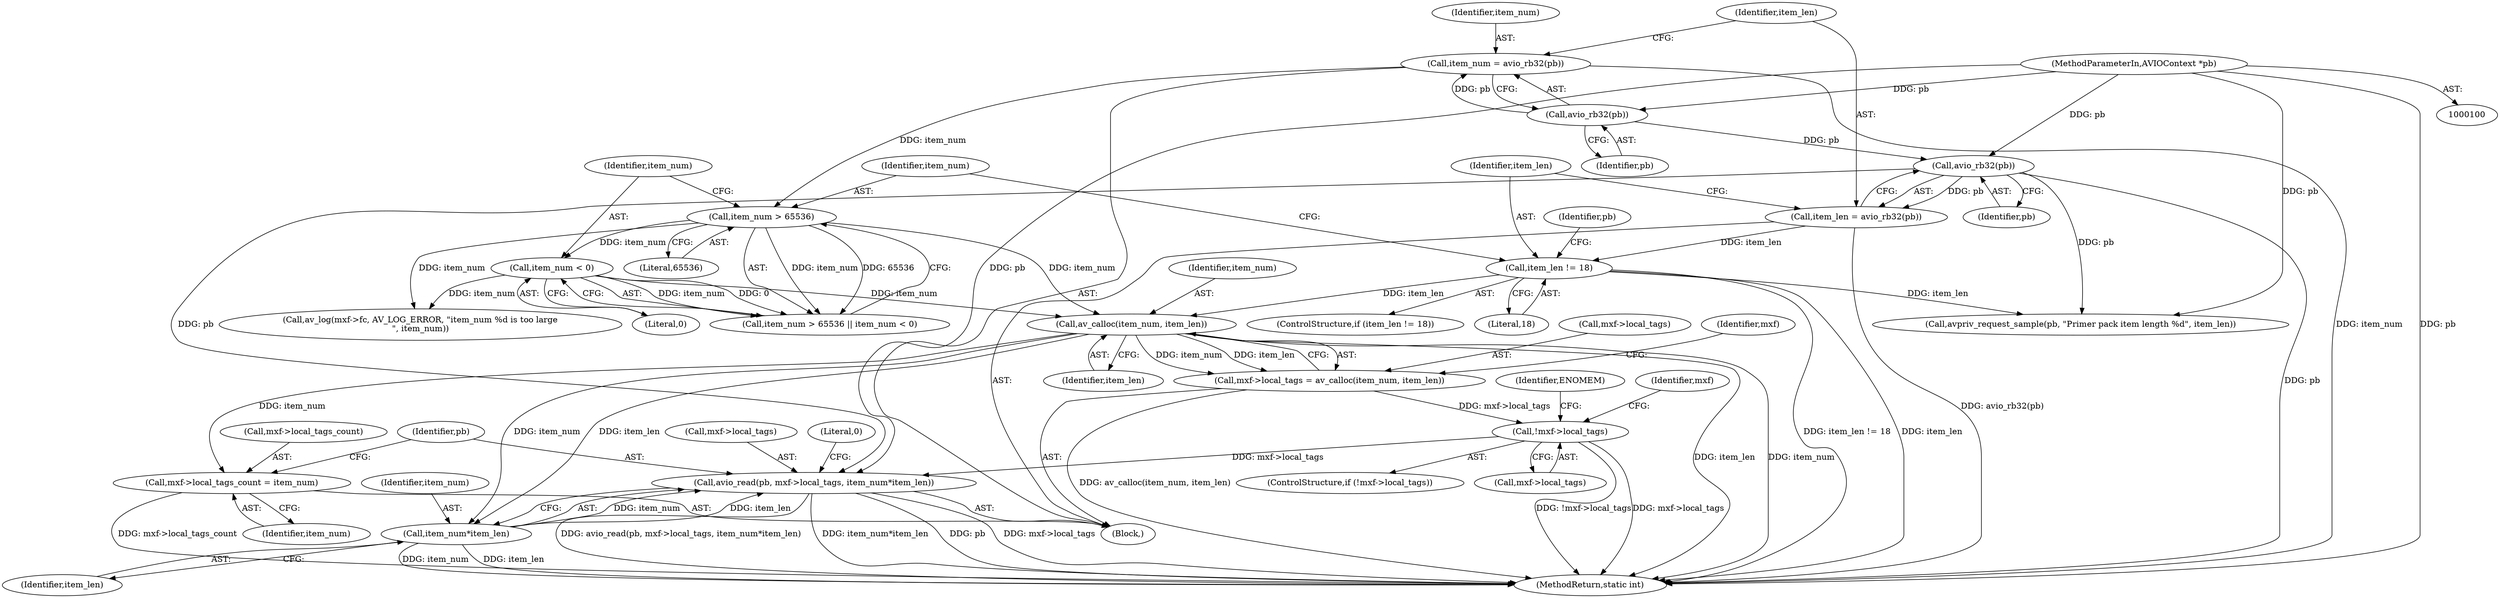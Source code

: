 digraph "0_FFmpeg_9d00fb9d70ee8c0cc7002b89318c5be00f1bbdad@API" {
"1000174" [label="(Call,av_calloc(item_num, item_len))"];
"1000138" [label="(Call,item_num < 0)"];
"1000135" [label="(Call,item_num > 65536)"];
"1000113" [label="(Call,item_num = avio_rb32(pb))"];
"1000115" [label="(Call,avio_rb32(pb))"];
"1000102" [label="(MethodParameterIn,AVIOContext *pb)"];
"1000123" [label="(Call,item_len != 18)"];
"1000118" [label="(Call,item_len = avio_rb32(pb))"];
"1000120" [label="(Call,avio_rb32(pb))"];
"1000170" [label="(Call,mxf->local_tags = av_calloc(item_num, item_len))"];
"1000178" [label="(Call,!mxf->local_tags)"];
"1000190" [label="(Call,avio_read(pb, mxf->local_tags, item_num*item_len))"];
"1000185" [label="(Call,mxf->local_tags_count = item_num)"];
"1000195" [label="(Call,item_num*item_len)"];
"1000122" [label="(ControlStructure,if (item_len != 18))"];
"1000124" [label="(Identifier,item_len)"];
"1000178" [label="(Call,!mxf->local_tags)"];
"1000136" [label="(Identifier,item_num)"];
"1000174" [label="(Call,av_calloc(item_num, item_len))"];
"1000116" [label="(Identifier,pb)"];
"1000119" [label="(Identifier,item_len)"];
"1000195" [label="(Call,item_num*item_len)"];
"1000175" [label="(Identifier,item_num)"];
"1000138" [label="(Call,item_num < 0)"];
"1000139" [label="(Identifier,item_num)"];
"1000186" [label="(Call,mxf->local_tags_count)"];
"1000196" [label="(Identifier,item_num)"];
"1000199" [label="(Literal,0)"];
"1000192" [label="(Call,mxf->local_tags)"];
"1000177" [label="(ControlStructure,if (!mxf->local_tags))"];
"1000171" [label="(Call,mxf->local_tags)"];
"1000176" [label="(Identifier,item_len)"];
"1000180" [label="(Identifier,mxf)"];
"1000137" [label="(Literal,65536)"];
"1000142" [label="(Call,av_log(mxf->fc, AV_LOG_ERROR, \"item_num %d is too large\n\", item_num))"];
"1000115" [label="(Call,avio_rb32(pb))"];
"1000197" [label="(Identifier,item_len)"];
"1000118" [label="(Call,item_len = avio_rb32(pb))"];
"1000189" [label="(Identifier,item_num)"];
"1000127" [label="(Call,avpriv_request_sample(pb, \"Primer pack item length %d\", item_len))"];
"1000184" [label="(Identifier,ENOMEM)"];
"1000134" [label="(Call,item_num > 65536 || item_num < 0)"];
"1000113" [label="(Call,item_num = avio_rb32(pb))"];
"1000128" [label="(Identifier,pb)"];
"1000121" [label="(Identifier,pb)"];
"1000140" [label="(Literal,0)"];
"1000102" [label="(MethodParameterIn,AVIOContext *pb)"];
"1000187" [label="(Identifier,mxf)"];
"1000114" [label="(Identifier,item_num)"];
"1000125" [label="(Literal,18)"];
"1000185" [label="(Call,mxf->local_tags_count = item_num)"];
"1000135" [label="(Call,item_num > 65536)"];
"1000107" [label="(Block,)"];
"1000190" [label="(Call,avio_read(pb, mxf->local_tags, item_num*item_len))"];
"1000179" [label="(Call,mxf->local_tags)"];
"1000120" [label="(Call,avio_rb32(pb))"];
"1000191" [label="(Identifier,pb)"];
"1000200" [label="(MethodReturn,static int)"];
"1000123" [label="(Call,item_len != 18)"];
"1000170" [label="(Call,mxf->local_tags = av_calloc(item_num, item_len))"];
"1000174" -> "1000170"  [label="AST: "];
"1000174" -> "1000176"  [label="CFG: "];
"1000175" -> "1000174"  [label="AST: "];
"1000176" -> "1000174"  [label="AST: "];
"1000170" -> "1000174"  [label="CFG: "];
"1000174" -> "1000200"  [label="DDG: item_len"];
"1000174" -> "1000200"  [label="DDG: item_num"];
"1000174" -> "1000170"  [label="DDG: item_num"];
"1000174" -> "1000170"  [label="DDG: item_len"];
"1000138" -> "1000174"  [label="DDG: item_num"];
"1000135" -> "1000174"  [label="DDG: item_num"];
"1000123" -> "1000174"  [label="DDG: item_len"];
"1000174" -> "1000185"  [label="DDG: item_num"];
"1000174" -> "1000195"  [label="DDG: item_num"];
"1000174" -> "1000195"  [label="DDG: item_len"];
"1000138" -> "1000134"  [label="AST: "];
"1000138" -> "1000140"  [label="CFG: "];
"1000139" -> "1000138"  [label="AST: "];
"1000140" -> "1000138"  [label="AST: "];
"1000134" -> "1000138"  [label="CFG: "];
"1000138" -> "1000134"  [label="DDG: item_num"];
"1000138" -> "1000134"  [label="DDG: 0"];
"1000135" -> "1000138"  [label="DDG: item_num"];
"1000138" -> "1000142"  [label="DDG: item_num"];
"1000135" -> "1000134"  [label="AST: "];
"1000135" -> "1000137"  [label="CFG: "];
"1000136" -> "1000135"  [label="AST: "];
"1000137" -> "1000135"  [label="AST: "];
"1000139" -> "1000135"  [label="CFG: "];
"1000134" -> "1000135"  [label="CFG: "];
"1000135" -> "1000134"  [label="DDG: item_num"];
"1000135" -> "1000134"  [label="DDG: 65536"];
"1000113" -> "1000135"  [label="DDG: item_num"];
"1000135" -> "1000142"  [label="DDG: item_num"];
"1000113" -> "1000107"  [label="AST: "];
"1000113" -> "1000115"  [label="CFG: "];
"1000114" -> "1000113"  [label="AST: "];
"1000115" -> "1000113"  [label="AST: "];
"1000119" -> "1000113"  [label="CFG: "];
"1000113" -> "1000200"  [label="DDG: item_num"];
"1000115" -> "1000113"  [label="DDG: pb"];
"1000115" -> "1000116"  [label="CFG: "];
"1000116" -> "1000115"  [label="AST: "];
"1000102" -> "1000115"  [label="DDG: pb"];
"1000115" -> "1000120"  [label="DDG: pb"];
"1000102" -> "1000100"  [label="AST: "];
"1000102" -> "1000200"  [label="DDG: pb"];
"1000102" -> "1000120"  [label="DDG: pb"];
"1000102" -> "1000127"  [label="DDG: pb"];
"1000102" -> "1000190"  [label="DDG: pb"];
"1000123" -> "1000122"  [label="AST: "];
"1000123" -> "1000125"  [label="CFG: "];
"1000124" -> "1000123"  [label="AST: "];
"1000125" -> "1000123"  [label="AST: "];
"1000128" -> "1000123"  [label="CFG: "];
"1000136" -> "1000123"  [label="CFG: "];
"1000123" -> "1000200"  [label="DDG: item_len != 18"];
"1000123" -> "1000200"  [label="DDG: item_len"];
"1000118" -> "1000123"  [label="DDG: item_len"];
"1000123" -> "1000127"  [label="DDG: item_len"];
"1000118" -> "1000107"  [label="AST: "];
"1000118" -> "1000120"  [label="CFG: "];
"1000119" -> "1000118"  [label="AST: "];
"1000120" -> "1000118"  [label="AST: "];
"1000124" -> "1000118"  [label="CFG: "];
"1000118" -> "1000200"  [label="DDG: avio_rb32(pb)"];
"1000120" -> "1000118"  [label="DDG: pb"];
"1000120" -> "1000121"  [label="CFG: "];
"1000121" -> "1000120"  [label="AST: "];
"1000120" -> "1000200"  [label="DDG: pb"];
"1000120" -> "1000127"  [label="DDG: pb"];
"1000120" -> "1000190"  [label="DDG: pb"];
"1000170" -> "1000107"  [label="AST: "];
"1000171" -> "1000170"  [label="AST: "];
"1000180" -> "1000170"  [label="CFG: "];
"1000170" -> "1000200"  [label="DDG: av_calloc(item_num, item_len)"];
"1000170" -> "1000178"  [label="DDG: mxf->local_tags"];
"1000178" -> "1000177"  [label="AST: "];
"1000178" -> "1000179"  [label="CFG: "];
"1000179" -> "1000178"  [label="AST: "];
"1000184" -> "1000178"  [label="CFG: "];
"1000187" -> "1000178"  [label="CFG: "];
"1000178" -> "1000200"  [label="DDG: !mxf->local_tags"];
"1000178" -> "1000200"  [label="DDG: mxf->local_tags"];
"1000178" -> "1000190"  [label="DDG: mxf->local_tags"];
"1000190" -> "1000107"  [label="AST: "];
"1000190" -> "1000195"  [label="CFG: "];
"1000191" -> "1000190"  [label="AST: "];
"1000192" -> "1000190"  [label="AST: "];
"1000195" -> "1000190"  [label="AST: "];
"1000199" -> "1000190"  [label="CFG: "];
"1000190" -> "1000200"  [label="DDG: avio_read(pb, mxf->local_tags, item_num*item_len)"];
"1000190" -> "1000200"  [label="DDG: item_num*item_len"];
"1000190" -> "1000200"  [label="DDG: pb"];
"1000190" -> "1000200"  [label="DDG: mxf->local_tags"];
"1000195" -> "1000190"  [label="DDG: item_num"];
"1000195" -> "1000190"  [label="DDG: item_len"];
"1000185" -> "1000107"  [label="AST: "];
"1000185" -> "1000189"  [label="CFG: "];
"1000186" -> "1000185"  [label="AST: "];
"1000189" -> "1000185"  [label="AST: "];
"1000191" -> "1000185"  [label="CFG: "];
"1000185" -> "1000200"  [label="DDG: mxf->local_tags_count"];
"1000195" -> "1000197"  [label="CFG: "];
"1000196" -> "1000195"  [label="AST: "];
"1000197" -> "1000195"  [label="AST: "];
"1000195" -> "1000200"  [label="DDG: item_len"];
"1000195" -> "1000200"  [label="DDG: item_num"];
}
